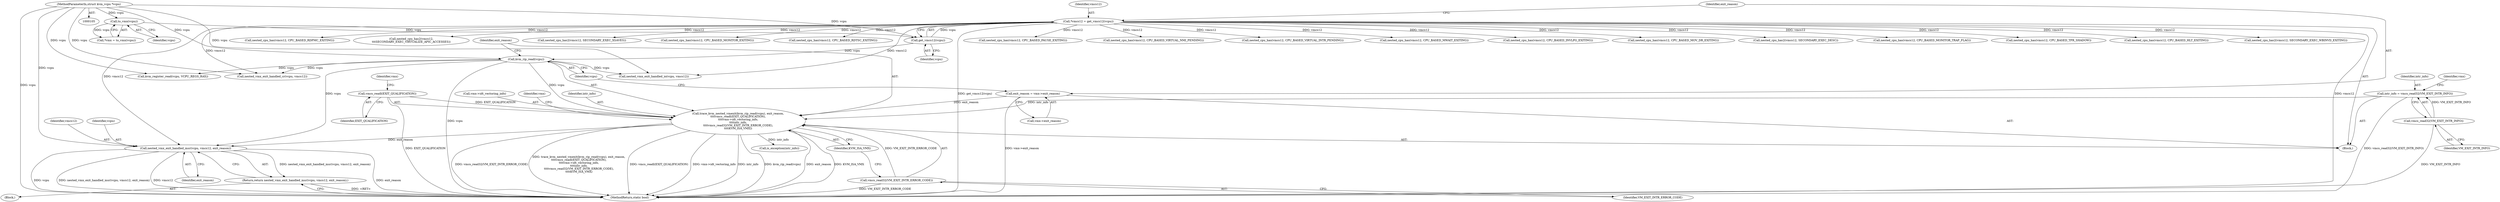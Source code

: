 digraph "0_linux_ef85b67385436ddc1998f45f1d6a210f935b3388_1@pointer" {
"1000320" [label="(Call,nested_vmx_exit_handled_msr(vcpu, vmcs12, exit_reason))"];
"1000130" [label="(Call,kvm_rip_read(vcpu))"];
"1000121" [label="(Call,get_vmcs12(vcpu))"];
"1000116" [label="(Call,to_vmx(vcpu))"];
"1000106" [label="(MethodParameterIn,struct kvm_vcpu *vcpu)"];
"1000119" [label="(Call,*vmcs12 = get_vmcs12(vcpu))"];
"1000129" [label="(Call,trace_kvm_nested_vmexit(kvm_rip_read(vcpu), exit_reason,\n\t\t\t\tvmcs_readl(EXIT_QUALIFICATION),\n\t\t\t\tvmx->idt_vectoring_info,\n\t\t\t\tintr_info,\n\t\t\t\tvmcs_read32(VM_EXIT_INTR_ERROR_CODE),\n\t\t\t\tKVM_ISA_VMX))"];
"1000124" [label="(Call,exit_reason = vmx->exit_reason)"];
"1000133" [label="(Call,vmcs_readl(EXIT_QUALIFICATION))"];
"1000109" [label="(Call,intr_info = vmcs_read32(VM_EXIT_INTR_INFO))"];
"1000111" [label="(Call,vmcs_read32(VM_EXIT_INTR_INFO))"];
"1000139" [label="(Call,vmcs_read32(VM_EXIT_INTR_ERROR_CODE))"];
"1000319" [label="(Return,return nested_vmx_exit_handled_msr(vcpu, vmcs12, exit_reason);)"];
"1000121" [label="(Call,get_vmcs12(vcpu))"];
"1000345" [label="(Call,nested_cpu_has(vmcs12, CPU_BASED_PAUSE_EXITING))"];
"1000138" [label="(Identifier,intr_info)"];
"1000241" [label="(Call,nested_cpu_has(vmcs12, CPU_BASED_VIRTUAL_NMI_PENDING))"];
"1000322" [label="(Identifier,vmcs12)"];
"1000110" [label="(Identifier,intr_info)"];
"1000126" [label="(Call,vmx->exit_reason)"];
"1000236" [label="(Call,nested_cpu_has(vmcs12, CPU_BASED_VIRTUAL_INTR_PENDING))"];
"1000124" [label="(Call,exit_reason = vmx->exit_reason)"];
"1000394" [label="(MethodReturn,static bool)"];
"1000107" [label="(Block,)"];
"1000329" [label="(Call,nested_cpu_has(vmcs12, CPU_BASED_MWAIT_EXITING))"];
"1000114" [label="(Call,*vmx = to_vmx(vcpu))"];
"1000319" [label="(Return,return nested_vmx_exit_handled_msr(vcpu, vmcs12, exit_reason);)"];
"1000145" [label="(Identifier,vmx)"];
"1000132" [label="(Identifier,exit_reason)"];
"1000106" [label="(MethodParameterIn,struct kvm_vcpu *vcpu)"];
"1000130" [label="(Call,kvm_rip_read(vcpu))"];
"1000112" [label="(Identifier,VM_EXIT_INTR_INFO)"];
"1000268" [label="(Call,nested_cpu_has(vmcs12, CPU_BASED_INVLPG_EXITING))"];
"1000298" [label="(Call,nested_vmx_exit_handled_cr(vcpu, vmcs12))"];
"1000115" [label="(Identifier,vmx)"];
"1000140" [label="(Identifier,VM_EXIT_INTR_ERROR_CODE)"];
"1000303" [label="(Call,nested_cpu_has(vmcs12, CPU_BASED_MOV_DR_EXITING))"];
"1000314" [label="(Call,nested_cpu_has2(vmcs12, SECONDARY_EXEC_DESC))"];
"1000169" [label="(Call,is_exception(intr_info))"];
"1000116" [label="(Call,to_vmx(vcpu))"];
"1000129" [label="(Call,trace_kvm_nested_vmexit(kvm_rip_read(vcpu), exit_reason,\n\t\t\t\tvmcs_readl(EXIT_QUALIFICATION),\n\t\t\t\tvmx->idt_vectoring_info,\n\t\t\t\tintr_info,\n\t\t\t\tvmcs_read32(VM_EXIT_INTR_ERROR_CODE),\n\t\t\t\tKVM_ISA_VMX))"];
"1000122" [label="(Identifier,vcpu)"];
"1000308" [label="(Call,nested_vmx_exit_handled_io(vcpu, vmcs12))"];
"1000131" [label="(Identifier,vcpu)"];
"1000334" [label="(Call,nested_cpu_has(vmcs12, CPU_BASED_MONITOR_TRAP_FLAG))"];
"1000356" [label="(Call,nested_cpu_has(vmcs12, CPU_BASED_TPR_SHADOW))"];
"1000135" [label="(Call,vmx->idt_vectoring_info)"];
"1000260" [label="(Call,nested_cpu_has(vmcs12, CPU_BASED_HLT_EXITING))"];
"1000376" [label="(Call,nested_cpu_has2(vmcs12, SECONDARY_EXEC_WBINVD_EXITING))"];
"1000323" [label="(Identifier,exit_reason)"];
"1000111" [label="(Call,vmcs_read32(VM_EXIT_INTR_INFO))"];
"1000133" [label="(Call,vmcs_readl(EXIT_QUALIFICATION))"];
"1000273" [label="(Call,nested_cpu_has(vmcs12, CPU_BASED_RDPMC_EXITING))"];
"1000136" [label="(Identifier,vmx)"];
"1000119" [label="(Call,*vmcs12 = get_vmcs12(vcpu))"];
"1000321" [label="(Identifier,vcpu)"];
"1000120" [label="(Identifier,vmcs12)"];
"1000139" [label="(Call,vmcs_read32(VM_EXIT_INTR_ERROR_CODE))"];
"1000117" [label="(Identifier,vcpu)"];
"1000109" [label="(Call,intr_info = vmcs_read32(VM_EXIT_INTR_INFO))"];
"1000320" [label="(Call,nested_vmx_exit_handled_msr(vcpu, vmcs12, exit_reason))"];
"1000250" [label="(Call,kvm_register_read(vcpu, VCPU_REGS_RAX))"];
"1000361" [label="(Call,nested_cpu_has2(vmcs12,\n\t\t\tSECONDARY_EXEC_VIRTUALIZE_APIC_ACCESSES))"];
"1000141" [label="(Identifier,KVM_ISA_VMX)"];
"1000165" [label="(Block,)"];
"1000385" [label="(Call,nested_cpu_has2(vmcs12, SECONDARY_EXEC_XSAVES))"];
"1000125" [label="(Identifier,exit_reason)"];
"1000339" [label="(Call,nested_cpu_has(vmcs12, CPU_BASED_MONITOR_EXITING))"];
"1000279" [label="(Call,nested_cpu_has(vmcs12, CPU_BASED_RDTSC_EXITING))"];
"1000134" [label="(Identifier,EXIT_QUALIFICATION)"];
"1000320" -> "1000319"  [label="AST: "];
"1000320" -> "1000323"  [label="CFG: "];
"1000321" -> "1000320"  [label="AST: "];
"1000322" -> "1000320"  [label="AST: "];
"1000323" -> "1000320"  [label="AST: "];
"1000319" -> "1000320"  [label="CFG: "];
"1000320" -> "1000394"  [label="DDG: vmcs12"];
"1000320" -> "1000394"  [label="DDG: exit_reason"];
"1000320" -> "1000394"  [label="DDG: vcpu"];
"1000320" -> "1000394"  [label="DDG: nested_vmx_exit_handled_msr(vcpu, vmcs12, exit_reason)"];
"1000320" -> "1000319"  [label="DDG: nested_vmx_exit_handled_msr(vcpu, vmcs12, exit_reason)"];
"1000130" -> "1000320"  [label="DDG: vcpu"];
"1000106" -> "1000320"  [label="DDG: vcpu"];
"1000119" -> "1000320"  [label="DDG: vmcs12"];
"1000129" -> "1000320"  [label="DDG: exit_reason"];
"1000130" -> "1000129"  [label="AST: "];
"1000130" -> "1000131"  [label="CFG: "];
"1000131" -> "1000130"  [label="AST: "];
"1000132" -> "1000130"  [label="CFG: "];
"1000130" -> "1000394"  [label="DDG: vcpu"];
"1000130" -> "1000129"  [label="DDG: vcpu"];
"1000121" -> "1000130"  [label="DDG: vcpu"];
"1000106" -> "1000130"  [label="DDG: vcpu"];
"1000130" -> "1000250"  [label="DDG: vcpu"];
"1000130" -> "1000298"  [label="DDG: vcpu"];
"1000130" -> "1000308"  [label="DDG: vcpu"];
"1000121" -> "1000119"  [label="AST: "];
"1000121" -> "1000122"  [label="CFG: "];
"1000122" -> "1000121"  [label="AST: "];
"1000119" -> "1000121"  [label="CFG: "];
"1000121" -> "1000119"  [label="DDG: vcpu"];
"1000116" -> "1000121"  [label="DDG: vcpu"];
"1000106" -> "1000121"  [label="DDG: vcpu"];
"1000116" -> "1000114"  [label="AST: "];
"1000116" -> "1000117"  [label="CFG: "];
"1000117" -> "1000116"  [label="AST: "];
"1000114" -> "1000116"  [label="CFG: "];
"1000116" -> "1000114"  [label="DDG: vcpu"];
"1000106" -> "1000116"  [label="DDG: vcpu"];
"1000106" -> "1000105"  [label="AST: "];
"1000106" -> "1000394"  [label="DDG: vcpu"];
"1000106" -> "1000250"  [label="DDG: vcpu"];
"1000106" -> "1000298"  [label="DDG: vcpu"];
"1000106" -> "1000308"  [label="DDG: vcpu"];
"1000119" -> "1000107"  [label="AST: "];
"1000120" -> "1000119"  [label="AST: "];
"1000125" -> "1000119"  [label="CFG: "];
"1000119" -> "1000394"  [label="DDG: get_vmcs12(vcpu)"];
"1000119" -> "1000394"  [label="DDG: vmcs12"];
"1000119" -> "1000236"  [label="DDG: vmcs12"];
"1000119" -> "1000241"  [label="DDG: vmcs12"];
"1000119" -> "1000260"  [label="DDG: vmcs12"];
"1000119" -> "1000268"  [label="DDG: vmcs12"];
"1000119" -> "1000273"  [label="DDG: vmcs12"];
"1000119" -> "1000279"  [label="DDG: vmcs12"];
"1000119" -> "1000298"  [label="DDG: vmcs12"];
"1000119" -> "1000303"  [label="DDG: vmcs12"];
"1000119" -> "1000308"  [label="DDG: vmcs12"];
"1000119" -> "1000314"  [label="DDG: vmcs12"];
"1000119" -> "1000329"  [label="DDG: vmcs12"];
"1000119" -> "1000334"  [label="DDG: vmcs12"];
"1000119" -> "1000339"  [label="DDG: vmcs12"];
"1000119" -> "1000345"  [label="DDG: vmcs12"];
"1000119" -> "1000356"  [label="DDG: vmcs12"];
"1000119" -> "1000361"  [label="DDG: vmcs12"];
"1000119" -> "1000376"  [label="DDG: vmcs12"];
"1000119" -> "1000385"  [label="DDG: vmcs12"];
"1000129" -> "1000107"  [label="AST: "];
"1000129" -> "1000141"  [label="CFG: "];
"1000132" -> "1000129"  [label="AST: "];
"1000133" -> "1000129"  [label="AST: "];
"1000135" -> "1000129"  [label="AST: "];
"1000138" -> "1000129"  [label="AST: "];
"1000139" -> "1000129"  [label="AST: "];
"1000141" -> "1000129"  [label="AST: "];
"1000145" -> "1000129"  [label="CFG: "];
"1000129" -> "1000394"  [label="DDG: kvm_rip_read(vcpu)"];
"1000129" -> "1000394"  [label="DDG: exit_reason"];
"1000129" -> "1000394"  [label="DDG: KVM_ISA_VMX"];
"1000129" -> "1000394"  [label="DDG: vmcs_read32(VM_EXIT_INTR_ERROR_CODE)"];
"1000129" -> "1000394"  [label="DDG: trace_kvm_nested_vmexit(kvm_rip_read(vcpu), exit_reason,\n\t\t\t\tvmcs_readl(EXIT_QUALIFICATION),\n\t\t\t\tvmx->idt_vectoring_info,\n\t\t\t\tintr_info,\n\t\t\t\tvmcs_read32(VM_EXIT_INTR_ERROR_CODE),\n\t\t\t\tKVM_ISA_VMX)"];
"1000129" -> "1000394"  [label="DDG: vmcs_readl(EXIT_QUALIFICATION)"];
"1000129" -> "1000394"  [label="DDG: vmx->idt_vectoring_info"];
"1000129" -> "1000394"  [label="DDG: intr_info"];
"1000124" -> "1000129"  [label="DDG: exit_reason"];
"1000133" -> "1000129"  [label="DDG: EXIT_QUALIFICATION"];
"1000109" -> "1000129"  [label="DDG: intr_info"];
"1000139" -> "1000129"  [label="DDG: VM_EXIT_INTR_ERROR_CODE"];
"1000129" -> "1000169"  [label="DDG: intr_info"];
"1000124" -> "1000107"  [label="AST: "];
"1000124" -> "1000126"  [label="CFG: "];
"1000125" -> "1000124"  [label="AST: "];
"1000126" -> "1000124"  [label="AST: "];
"1000131" -> "1000124"  [label="CFG: "];
"1000124" -> "1000394"  [label="DDG: vmx->exit_reason"];
"1000133" -> "1000134"  [label="CFG: "];
"1000134" -> "1000133"  [label="AST: "];
"1000136" -> "1000133"  [label="CFG: "];
"1000133" -> "1000394"  [label="DDG: EXIT_QUALIFICATION"];
"1000109" -> "1000107"  [label="AST: "];
"1000109" -> "1000111"  [label="CFG: "];
"1000110" -> "1000109"  [label="AST: "];
"1000111" -> "1000109"  [label="AST: "];
"1000115" -> "1000109"  [label="CFG: "];
"1000109" -> "1000394"  [label="DDG: vmcs_read32(VM_EXIT_INTR_INFO)"];
"1000111" -> "1000109"  [label="DDG: VM_EXIT_INTR_INFO"];
"1000111" -> "1000112"  [label="CFG: "];
"1000112" -> "1000111"  [label="AST: "];
"1000111" -> "1000394"  [label="DDG: VM_EXIT_INTR_INFO"];
"1000139" -> "1000140"  [label="CFG: "];
"1000140" -> "1000139"  [label="AST: "];
"1000141" -> "1000139"  [label="CFG: "];
"1000139" -> "1000394"  [label="DDG: VM_EXIT_INTR_ERROR_CODE"];
"1000319" -> "1000165"  [label="AST: "];
"1000394" -> "1000319"  [label="CFG: "];
"1000319" -> "1000394"  [label="DDG: <RET>"];
}
